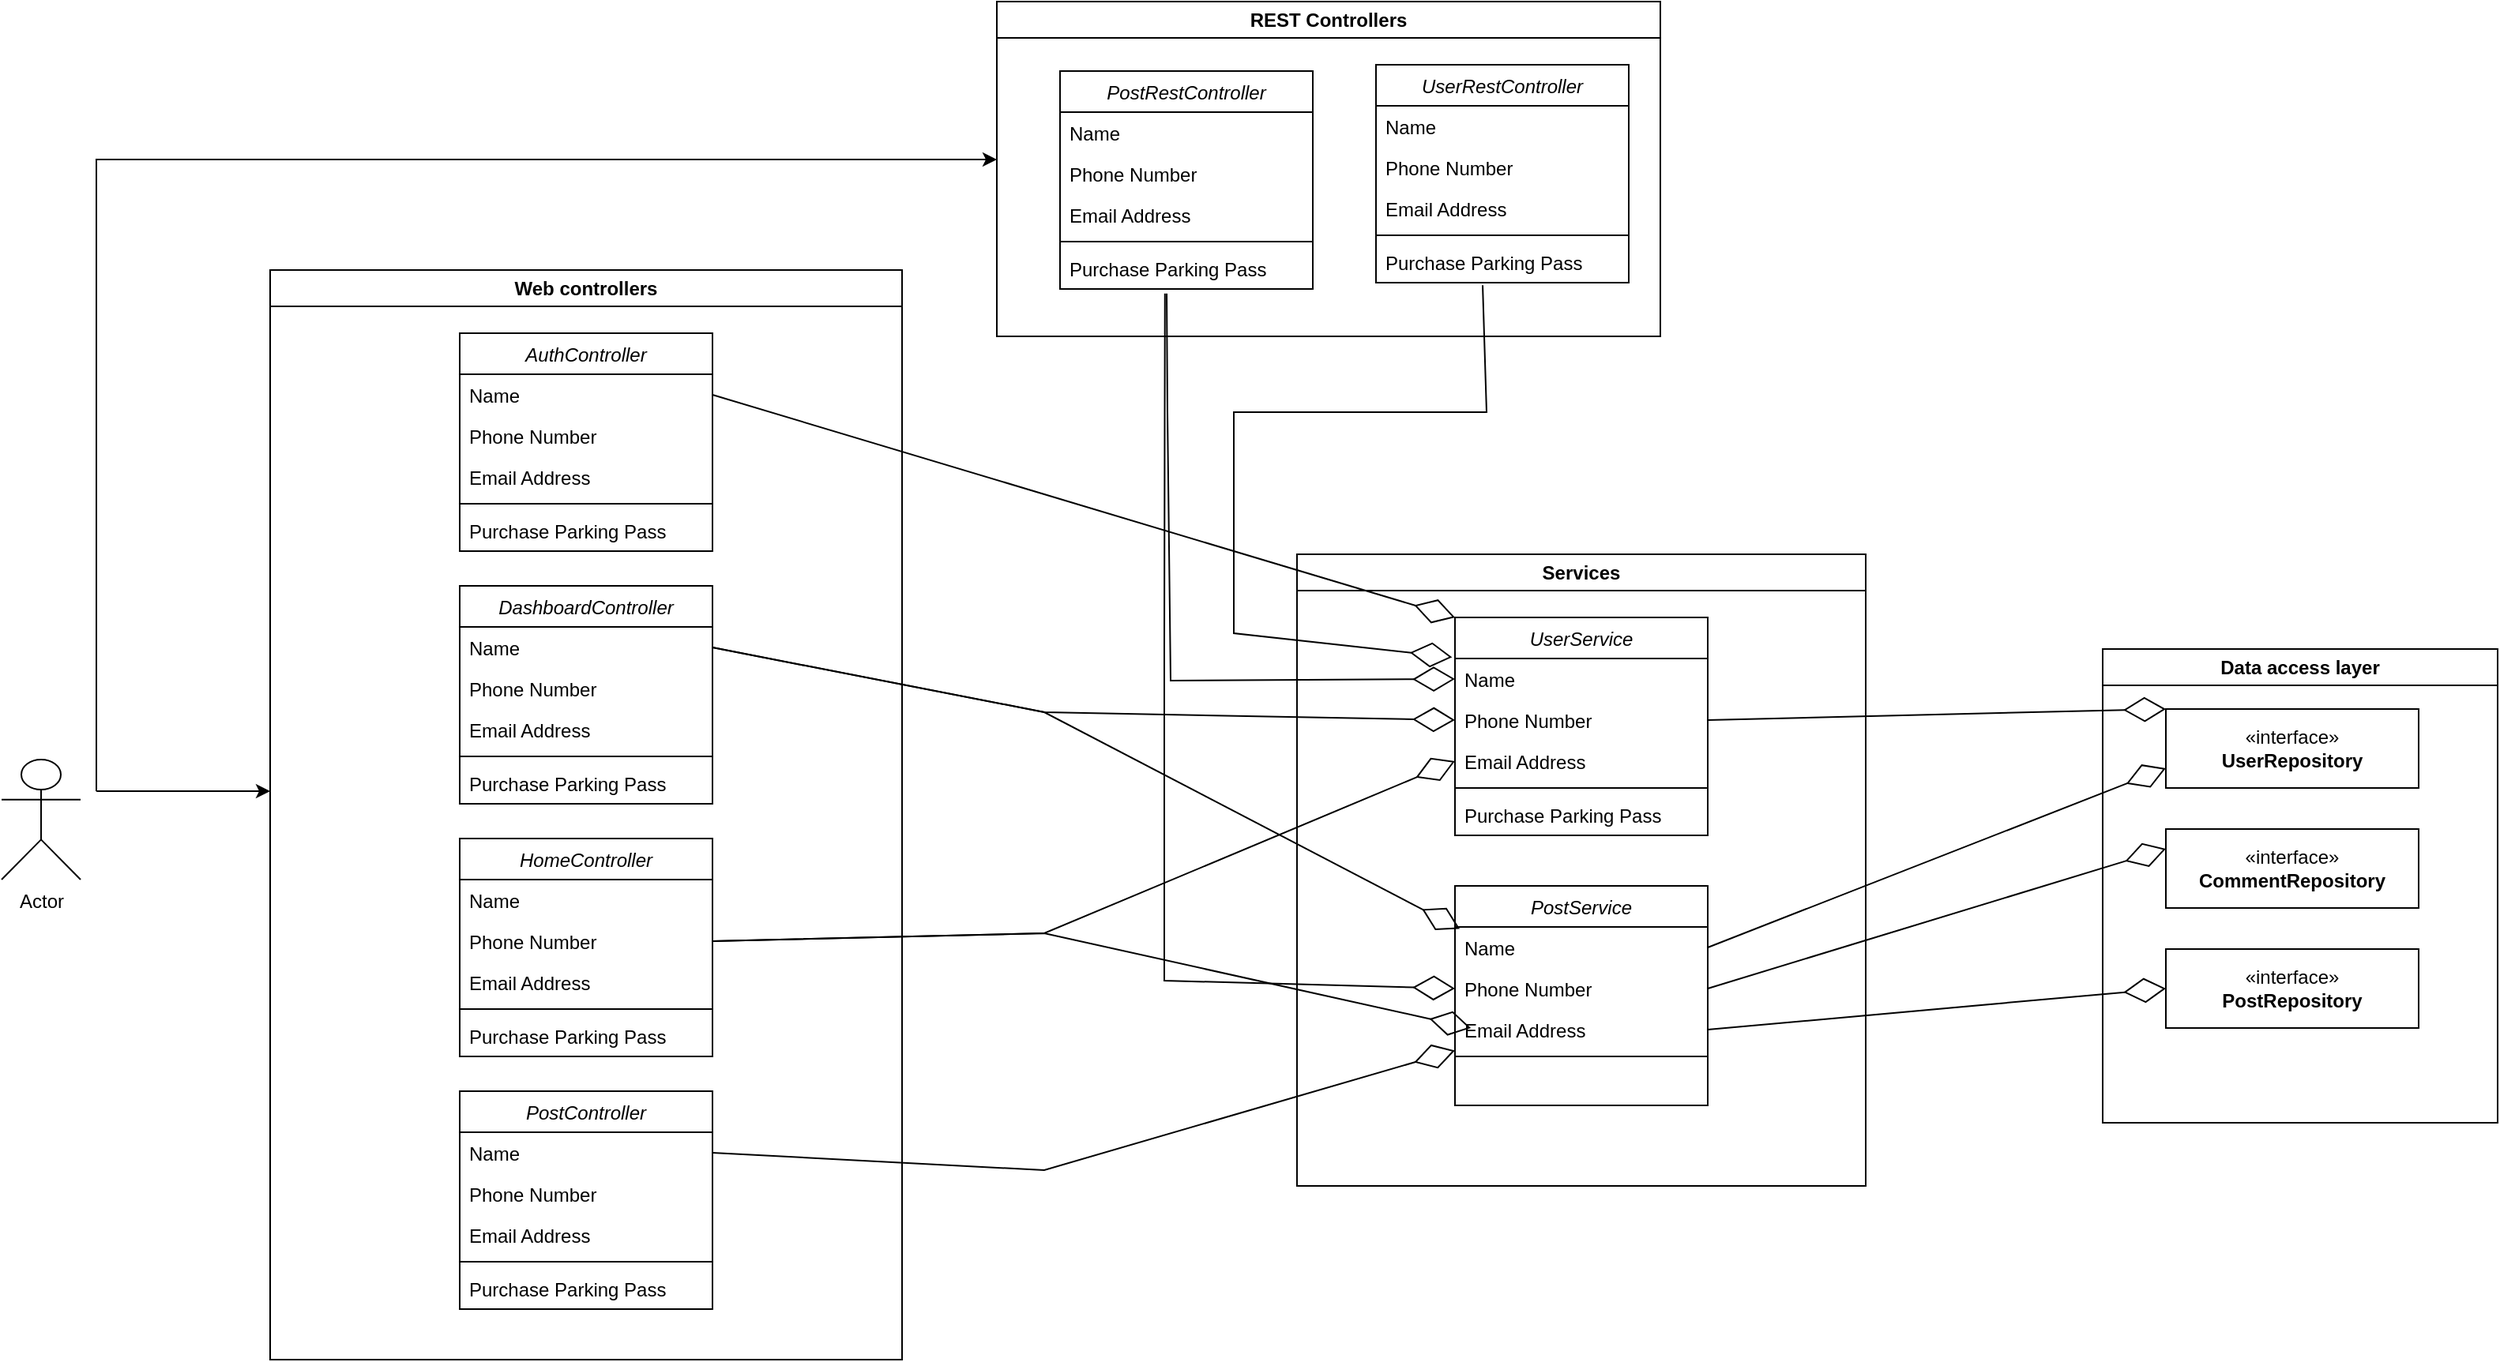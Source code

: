 <mxfile version="24.6.5" type="google">
  <diagram id="C5RBs43oDa-KdzZeNtuy" name="Page-1">
    <mxGraphModel grid="1" page="1" gridSize="10" guides="1" tooltips="1" connect="1" arrows="1" fold="1" pageScale="1" pageWidth="827" pageHeight="1169" math="0" shadow="0">
      <root>
        <mxCell id="WIyWlLk6GJQsqaUBKTNV-0" />
        <mxCell id="WIyWlLk6GJQsqaUBKTNV-1" parent="WIyWlLk6GJQsqaUBKTNV-0" />
        <mxCell id="z4HHx_3nLwUVMVr3qOZF-130" value="Web controllers" style="swimlane;whiteSpace=wrap;html=1;" vertex="1" parent="WIyWlLk6GJQsqaUBKTNV-1">
          <mxGeometry x="-650" y="390" width="400" height="690" as="geometry" />
        </mxCell>
        <mxCell id="z4HHx_3nLwUVMVr3qOZF-49" value="DashboardController" style="swimlane;fontStyle=2;align=center;verticalAlign=top;childLayout=stackLayout;horizontal=1;startSize=26;horizontalStack=0;resizeParent=1;resizeLast=0;collapsible=1;marginBottom=0;rounded=0;shadow=0;strokeWidth=1;" vertex="1" parent="z4HHx_3nLwUVMVr3qOZF-130">
          <mxGeometry x="120" y="200" width="160" height="138" as="geometry">
            <mxRectangle x="230" y="140" width="160" height="26" as="alternateBounds" />
          </mxGeometry>
        </mxCell>
        <mxCell id="z4HHx_3nLwUVMVr3qOZF-50" value="Name" style="text;align=left;verticalAlign=top;spacingLeft=4;spacingRight=4;overflow=hidden;rotatable=0;points=[[0,0.5],[1,0.5]];portConstraint=eastwest;" vertex="1" parent="z4HHx_3nLwUVMVr3qOZF-49">
          <mxGeometry y="26" width="160" height="26" as="geometry" />
        </mxCell>
        <mxCell id="z4HHx_3nLwUVMVr3qOZF-51" value="Phone Number" style="text;align=left;verticalAlign=top;spacingLeft=4;spacingRight=4;overflow=hidden;rotatable=0;points=[[0,0.5],[1,0.5]];portConstraint=eastwest;rounded=0;shadow=0;html=0;" vertex="1" parent="z4HHx_3nLwUVMVr3qOZF-49">
          <mxGeometry y="52" width="160" height="26" as="geometry" />
        </mxCell>
        <mxCell id="z4HHx_3nLwUVMVr3qOZF-52" value="Email Address" style="text;align=left;verticalAlign=top;spacingLeft=4;spacingRight=4;overflow=hidden;rotatable=0;points=[[0,0.5],[1,0.5]];portConstraint=eastwest;rounded=0;shadow=0;html=0;" vertex="1" parent="z4HHx_3nLwUVMVr3qOZF-49">
          <mxGeometry y="78" width="160" height="26" as="geometry" />
        </mxCell>
        <mxCell id="z4HHx_3nLwUVMVr3qOZF-53" value="" style="line;html=1;strokeWidth=1;align=left;verticalAlign=middle;spacingTop=-1;spacingLeft=3;spacingRight=3;rotatable=0;labelPosition=right;points=[];portConstraint=eastwest;" vertex="1" parent="z4HHx_3nLwUVMVr3qOZF-49">
          <mxGeometry y="104" width="160" height="8" as="geometry" />
        </mxCell>
        <mxCell id="z4HHx_3nLwUVMVr3qOZF-54" value="Purchase Parking Pass" style="text;align=left;verticalAlign=top;spacingLeft=4;spacingRight=4;overflow=hidden;rotatable=0;points=[[0,0.5],[1,0.5]];portConstraint=eastwest;" vertex="1" parent="z4HHx_3nLwUVMVr3qOZF-49">
          <mxGeometry y="112" width="160" height="26" as="geometry" />
        </mxCell>
        <mxCell id="z4HHx_3nLwUVMVr3qOZF-131" value="AuthController" style="swimlane;fontStyle=2;align=center;verticalAlign=top;childLayout=stackLayout;horizontal=1;startSize=26;horizontalStack=0;resizeParent=1;resizeLast=0;collapsible=1;marginBottom=0;rounded=0;shadow=0;strokeWidth=1;" vertex="1" parent="z4HHx_3nLwUVMVr3qOZF-130">
          <mxGeometry x="120" y="40" width="160" height="138" as="geometry">
            <mxRectangle x="230" y="140" width="160" height="26" as="alternateBounds" />
          </mxGeometry>
        </mxCell>
        <mxCell id="z4HHx_3nLwUVMVr3qOZF-132" value="Name" style="text;align=left;verticalAlign=top;spacingLeft=4;spacingRight=4;overflow=hidden;rotatable=0;points=[[0,0.5],[1,0.5]];portConstraint=eastwest;" vertex="1" parent="z4HHx_3nLwUVMVr3qOZF-131">
          <mxGeometry y="26" width="160" height="26" as="geometry" />
        </mxCell>
        <mxCell id="z4HHx_3nLwUVMVr3qOZF-133" value="Phone Number" style="text;align=left;verticalAlign=top;spacingLeft=4;spacingRight=4;overflow=hidden;rotatable=0;points=[[0,0.5],[1,0.5]];portConstraint=eastwest;rounded=0;shadow=0;html=0;" vertex="1" parent="z4HHx_3nLwUVMVr3qOZF-131">
          <mxGeometry y="52" width="160" height="26" as="geometry" />
        </mxCell>
        <mxCell id="z4HHx_3nLwUVMVr3qOZF-134" value="Email Address" style="text;align=left;verticalAlign=top;spacingLeft=4;spacingRight=4;overflow=hidden;rotatable=0;points=[[0,0.5],[1,0.5]];portConstraint=eastwest;rounded=0;shadow=0;html=0;" vertex="1" parent="z4HHx_3nLwUVMVr3qOZF-131">
          <mxGeometry y="78" width="160" height="26" as="geometry" />
        </mxCell>
        <mxCell id="z4HHx_3nLwUVMVr3qOZF-135" value="" style="line;html=1;strokeWidth=1;align=left;verticalAlign=middle;spacingTop=-1;spacingLeft=3;spacingRight=3;rotatable=0;labelPosition=right;points=[];portConstraint=eastwest;" vertex="1" parent="z4HHx_3nLwUVMVr3qOZF-131">
          <mxGeometry y="104" width="160" height="8" as="geometry" />
        </mxCell>
        <mxCell id="z4HHx_3nLwUVMVr3qOZF-136" value="Purchase Parking Pass" style="text;align=left;verticalAlign=top;spacingLeft=4;spacingRight=4;overflow=hidden;rotatable=0;points=[[0,0.5],[1,0.5]];portConstraint=eastwest;" vertex="1" parent="z4HHx_3nLwUVMVr3qOZF-131">
          <mxGeometry y="112" width="160" height="26" as="geometry" />
        </mxCell>
        <mxCell id="z4HHx_3nLwUVMVr3qOZF-143" value="HomeController" style="swimlane;fontStyle=2;align=center;verticalAlign=top;childLayout=stackLayout;horizontal=1;startSize=26;horizontalStack=0;resizeParent=1;resizeLast=0;collapsible=1;marginBottom=0;rounded=0;shadow=0;strokeWidth=1;" vertex="1" parent="z4HHx_3nLwUVMVr3qOZF-130">
          <mxGeometry x="120" y="360" width="160" height="138" as="geometry">
            <mxRectangle x="230" y="140" width="160" height="26" as="alternateBounds" />
          </mxGeometry>
        </mxCell>
        <mxCell id="z4HHx_3nLwUVMVr3qOZF-144" value="Name" style="text;align=left;verticalAlign=top;spacingLeft=4;spacingRight=4;overflow=hidden;rotatable=0;points=[[0,0.5],[1,0.5]];portConstraint=eastwest;" vertex="1" parent="z4HHx_3nLwUVMVr3qOZF-143">
          <mxGeometry y="26" width="160" height="26" as="geometry" />
        </mxCell>
        <mxCell id="z4HHx_3nLwUVMVr3qOZF-145" value="Phone Number" style="text;align=left;verticalAlign=top;spacingLeft=4;spacingRight=4;overflow=hidden;rotatable=0;points=[[0,0.5],[1,0.5]];portConstraint=eastwest;rounded=0;shadow=0;html=0;" vertex="1" parent="z4HHx_3nLwUVMVr3qOZF-143">
          <mxGeometry y="52" width="160" height="26" as="geometry" />
        </mxCell>
        <mxCell id="z4HHx_3nLwUVMVr3qOZF-146" value="Email Address" style="text;align=left;verticalAlign=top;spacingLeft=4;spacingRight=4;overflow=hidden;rotatable=0;points=[[0,0.5],[1,0.5]];portConstraint=eastwest;rounded=0;shadow=0;html=0;" vertex="1" parent="z4HHx_3nLwUVMVr3qOZF-143">
          <mxGeometry y="78" width="160" height="26" as="geometry" />
        </mxCell>
        <mxCell id="z4HHx_3nLwUVMVr3qOZF-147" value="" style="line;html=1;strokeWidth=1;align=left;verticalAlign=middle;spacingTop=-1;spacingLeft=3;spacingRight=3;rotatable=0;labelPosition=right;points=[];portConstraint=eastwest;" vertex="1" parent="z4HHx_3nLwUVMVr3qOZF-143">
          <mxGeometry y="104" width="160" height="8" as="geometry" />
        </mxCell>
        <mxCell id="z4HHx_3nLwUVMVr3qOZF-148" value="Purchase Parking Pass" style="text;align=left;verticalAlign=top;spacingLeft=4;spacingRight=4;overflow=hidden;rotatable=0;points=[[0,0.5],[1,0.5]];portConstraint=eastwest;" vertex="1" parent="z4HHx_3nLwUVMVr3qOZF-143">
          <mxGeometry y="112" width="160" height="26" as="geometry" />
        </mxCell>
        <mxCell id="z4HHx_3nLwUVMVr3qOZF-37" value="PostController" style="swimlane;fontStyle=2;align=center;verticalAlign=top;childLayout=stackLayout;horizontal=1;startSize=26;horizontalStack=0;resizeParent=1;resizeLast=0;collapsible=1;marginBottom=0;rounded=0;shadow=0;strokeWidth=1;" vertex="1" parent="z4HHx_3nLwUVMVr3qOZF-130">
          <mxGeometry x="120" y="520" width="160" height="138" as="geometry">
            <mxRectangle x="230" y="140" width="160" height="26" as="alternateBounds" />
          </mxGeometry>
        </mxCell>
        <mxCell id="z4HHx_3nLwUVMVr3qOZF-38" value="Name" style="text;align=left;verticalAlign=top;spacingLeft=4;spacingRight=4;overflow=hidden;rotatable=0;points=[[0,0.5],[1,0.5]];portConstraint=eastwest;" vertex="1" parent="z4HHx_3nLwUVMVr3qOZF-37">
          <mxGeometry y="26" width="160" height="26" as="geometry" />
        </mxCell>
        <mxCell id="z4HHx_3nLwUVMVr3qOZF-39" value="Phone Number" style="text;align=left;verticalAlign=top;spacingLeft=4;spacingRight=4;overflow=hidden;rotatable=0;points=[[0,0.5],[1,0.5]];portConstraint=eastwest;rounded=0;shadow=0;html=0;" vertex="1" parent="z4HHx_3nLwUVMVr3qOZF-37">
          <mxGeometry y="52" width="160" height="26" as="geometry" />
        </mxCell>
        <mxCell id="z4HHx_3nLwUVMVr3qOZF-40" value="Email Address" style="text;align=left;verticalAlign=top;spacingLeft=4;spacingRight=4;overflow=hidden;rotatable=0;points=[[0,0.5],[1,0.5]];portConstraint=eastwest;rounded=0;shadow=0;html=0;" vertex="1" parent="z4HHx_3nLwUVMVr3qOZF-37">
          <mxGeometry y="78" width="160" height="26" as="geometry" />
        </mxCell>
        <mxCell id="z4HHx_3nLwUVMVr3qOZF-41" value="" style="line;html=1;strokeWidth=1;align=left;verticalAlign=middle;spacingTop=-1;spacingLeft=3;spacingRight=3;rotatable=0;labelPosition=right;points=[];portConstraint=eastwest;" vertex="1" parent="z4HHx_3nLwUVMVr3qOZF-37">
          <mxGeometry y="104" width="160" height="8" as="geometry" />
        </mxCell>
        <mxCell id="z4HHx_3nLwUVMVr3qOZF-42" value="Purchase Parking Pass" style="text;align=left;verticalAlign=top;spacingLeft=4;spacingRight=4;overflow=hidden;rotatable=0;points=[[0,0.5],[1,0.5]];portConstraint=eastwest;" vertex="1" parent="z4HHx_3nLwUVMVr3qOZF-37">
          <mxGeometry y="112" width="160" height="26" as="geometry" />
        </mxCell>
        <mxCell id="sRyd3_VP2Nb4db6PmYxN-0" value="REST Controllers" style="swimlane;whiteSpace=wrap;html=1;" vertex="1" parent="WIyWlLk6GJQsqaUBKTNV-1">
          <mxGeometry x="-190" y="220" width="420" height="212" as="geometry" />
        </mxCell>
        <mxCell id="sRyd3_VP2Nb4db6PmYxN-1" value="PostRestController" style="swimlane;fontStyle=2;align=center;verticalAlign=top;childLayout=stackLayout;horizontal=1;startSize=26;horizontalStack=0;resizeParent=1;resizeLast=0;collapsible=1;marginBottom=0;rounded=0;shadow=0;strokeWidth=1;" vertex="1" parent="sRyd3_VP2Nb4db6PmYxN-0">
          <mxGeometry x="40" y="44" width="160" height="138" as="geometry">
            <mxRectangle x="230" y="140" width="160" height="26" as="alternateBounds" />
          </mxGeometry>
        </mxCell>
        <mxCell id="sRyd3_VP2Nb4db6PmYxN-2" value="Name" style="text;align=left;verticalAlign=top;spacingLeft=4;spacingRight=4;overflow=hidden;rotatable=0;points=[[0,0.5],[1,0.5]];portConstraint=eastwest;" vertex="1" parent="sRyd3_VP2Nb4db6PmYxN-1">
          <mxGeometry y="26" width="160" height="26" as="geometry" />
        </mxCell>
        <mxCell id="sRyd3_VP2Nb4db6PmYxN-3" value="Phone Number" style="text;align=left;verticalAlign=top;spacingLeft=4;spacingRight=4;overflow=hidden;rotatable=0;points=[[0,0.5],[1,0.5]];portConstraint=eastwest;rounded=0;shadow=0;html=0;" vertex="1" parent="sRyd3_VP2Nb4db6PmYxN-1">
          <mxGeometry y="52" width="160" height="26" as="geometry" />
        </mxCell>
        <mxCell id="sRyd3_VP2Nb4db6PmYxN-4" value="Email Address" style="text;align=left;verticalAlign=top;spacingLeft=4;spacingRight=4;overflow=hidden;rotatable=0;points=[[0,0.5],[1,0.5]];portConstraint=eastwest;rounded=0;shadow=0;html=0;" vertex="1" parent="sRyd3_VP2Nb4db6PmYxN-1">
          <mxGeometry y="78" width="160" height="26" as="geometry" />
        </mxCell>
        <mxCell id="sRyd3_VP2Nb4db6PmYxN-5" value="" style="line;html=1;strokeWidth=1;align=left;verticalAlign=middle;spacingTop=-1;spacingLeft=3;spacingRight=3;rotatable=0;labelPosition=right;points=[];portConstraint=eastwest;" vertex="1" parent="sRyd3_VP2Nb4db6PmYxN-1">
          <mxGeometry y="104" width="160" height="8" as="geometry" />
        </mxCell>
        <mxCell id="sRyd3_VP2Nb4db6PmYxN-6" value="Purchase Parking Pass" style="text;align=left;verticalAlign=top;spacingLeft=4;spacingRight=4;overflow=hidden;rotatable=0;points=[[0,0.5],[1,0.5]];portConstraint=eastwest;" vertex="1" parent="sRyd3_VP2Nb4db6PmYxN-1">
          <mxGeometry y="112" width="160" height="26" as="geometry" />
        </mxCell>
        <mxCell id="sRyd3_VP2Nb4db6PmYxN-7" value="UserRestController" style="swimlane;fontStyle=2;align=center;verticalAlign=top;childLayout=stackLayout;horizontal=1;startSize=26;horizontalStack=0;resizeParent=1;resizeLast=0;collapsible=1;marginBottom=0;rounded=0;shadow=0;strokeWidth=1;" vertex="1" parent="sRyd3_VP2Nb4db6PmYxN-0">
          <mxGeometry x="240" y="40" width="160" height="138" as="geometry">
            <mxRectangle x="230" y="140" width="160" height="26" as="alternateBounds" />
          </mxGeometry>
        </mxCell>
        <mxCell id="sRyd3_VP2Nb4db6PmYxN-8" value="Name" style="text;align=left;verticalAlign=top;spacingLeft=4;spacingRight=4;overflow=hidden;rotatable=0;points=[[0,0.5],[1,0.5]];portConstraint=eastwest;" vertex="1" parent="sRyd3_VP2Nb4db6PmYxN-7">
          <mxGeometry y="26" width="160" height="26" as="geometry" />
        </mxCell>
        <mxCell id="sRyd3_VP2Nb4db6PmYxN-9" value="Phone Number" style="text;align=left;verticalAlign=top;spacingLeft=4;spacingRight=4;overflow=hidden;rotatable=0;points=[[0,0.5],[1,0.5]];portConstraint=eastwest;rounded=0;shadow=0;html=0;" vertex="1" parent="sRyd3_VP2Nb4db6PmYxN-7">
          <mxGeometry y="52" width="160" height="26" as="geometry" />
        </mxCell>
        <mxCell id="sRyd3_VP2Nb4db6PmYxN-10" value="Email Address" style="text;align=left;verticalAlign=top;spacingLeft=4;spacingRight=4;overflow=hidden;rotatable=0;points=[[0,0.5],[1,0.5]];portConstraint=eastwest;rounded=0;shadow=0;html=0;" vertex="1" parent="sRyd3_VP2Nb4db6PmYxN-7">
          <mxGeometry y="78" width="160" height="26" as="geometry" />
        </mxCell>
        <mxCell id="sRyd3_VP2Nb4db6PmYxN-11" value="" style="line;html=1;strokeWidth=1;align=left;verticalAlign=middle;spacingTop=-1;spacingLeft=3;spacingRight=3;rotatable=0;labelPosition=right;points=[];portConstraint=eastwest;" vertex="1" parent="sRyd3_VP2Nb4db6PmYxN-7">
          <mxGeometry y="104" width="160" height="8" as="geometry" />
        </mxCell>
        <mxCell id="sRyd3_VP2Nb4db6PmYxN-12" value="Purchase Parking Pass" style="text;align=left;verticalAlign=top;spacingLeft=4;spacingRight=4;overflow=hidden;rotatable=0;points=[[0,0.5],[1,0.5]];portConstraint=eastwest;" vertex="1" parent="sRyd3_VP2Nb4db6PmYxN-7">
          <mxGeometry y="112" width="160" height="26" as="geometry" />
        </mxCell>
        <mxCell id="sRyd3_VP2Nb4db6PmYxN-31" value="Services" style="swimlane;whiteSpace=wrap;html=1;" vertex="1" parent="WIyWlLk6GJQsqaUBKTNV-1">
          <mxGeometry y="570" width="360" height="400" as="geometry" />
        </mxCell>
        <mxCell id="z4HHx_3nLwUVMVr3qOZF-0" value="UserService" style="swimlane;fontStyle=2;align=center;verticalAlign=top;childLayout=stackLayout;horizontal=1;startSize=26;horizontalStack=0;resizeParent=1;resizeLast=0;collapsible=1;marginBottom=0;rounded=0;shadow=0;strokeWidth=1;" vertex="1" parent="sRyd3_VP2Nb4db6PmYxN-31">
          <mxGeometry x="100" y="40" width="160" height="138" as="geometry">
            <mxRectangle x="230" y="140" width="160" height="26" as="alternateBounds" />
          </mxGeometry>
        </mxCell>
        <mxCell id="z4HHx_3nLwUVMVr3qOZF-1" value="Name" style="text;align=left;verticalAlign=top;spacingLeft=4;spacingRight=4;overflow=hidden;rotatable=0;points=[[0,0.5],[1,0.5]];portConstraint=eastwest;" vertex="1" parent="z4HHx_3nLwUVMVr3qOZF-0">
          <mxGeometry y="26" width="160" height="26" as="geometry" />
        </mxCell>
        <mxCell id="z4HHx_3nLwUVMVr3qOZF-2" value="Phone Number" style="text;align=left;verticalAlign=top;spacingLeft=4;spacingRight=4;overflow=hidden;rotatable=0;points=[[0,0.5],[1,0.5]];portConstraint=eastwest;rounded=0;shadow=0;html=0;" vertex="1" parent="z4HHx_3nLwUVMVr3qOZF-0">
          <mxGeometry y="52" width="160" height="26" as="geometry" />
        </mxCell>
        <mxCell id="z4HHx_3nLwUVMVr3qOZF-3" value="Email Address" style="text;align=left;verticalAlign=top;spacingLeft=4;spacingRight=4;overflow=hidden;rotatable=0;points=[[0,0.5],[1,0.5]];portConstraint=eastwest;rounded=0;shadow=0;html=0;" vertex="1" parent="z4HHx_3nLwUVMVr3qOZF-0">
          <mxGeometry y="78" width="160" height="26" as="geometry" />
        </mxCell>
        <mxCell id="z4HHx_3nLwUVMVr3qOZF-4" value="" style="line;html=1;strokeWidth=1;align=left;verticalAlign=middle;spacingTop=-1;spacingLeft=3;spacingRight=3;rotatable=0;labelPosition=right;points=[];portConstraint=eastwest;" vertex="1" parent="z4HHx_3nLwUVMVr3qOZF-0">
          <mxGeometry y="104" width="160" height="8" as="geometry" />
        </mxCell>
        <mxCell id="z4HHx_3nLwUVMVr3qOZF-5" value="Purchase Parking Pass" style="text;align=left;verticalAlign=top;spacingLeft=4;spacingRight=4;overflow=hidden;rotatable=0;points=[[0,0.5],[1,0.5]];portConstraint=eastwest;" vertex="1" parent="z4HHx_3nLwUVMVr3qOZF-0">
          <mxGeometry y="112" width="160" height="26" as="geometry" />
        </mxCell>
        <mxCell id="z4HHx_3nLwUVMVr3qOZF-18" value="PostService" style="swimlane;fontStyle=2;align=center;verticalAlign=top;childLayout=stackLayout;horizontal=1;startSize=26;horizontalStack=0;resizeParent=1;resizeLast=0;collapsible=1;marginBottom=0;rounded=0;shadow=0;strokeWidth=1;" vertex="1" parent="sRyd3_VP2Nb4db6PmYxN-31">
          <mxGeometry x="100" y="210" width="160" height="139" as="geometry">
            <mxRectangle x="230" y="140" width="160" height="26" as="alternateBounds" />
          </mxGeometry>
        </mxCell>
        <mxCell id="z4HHx_3nLwUVMVr3qOZF-19" value="Name" style="text;align=left;verticalAlign=top;spacingLeft=4;spacingRight=4;overflow=hidden;rotatable=0;points=[[0,0.5],[1,0.5]];portConstraint=eastwest;" vertex="1" parent="z4HHx_3nLwUVMVr3qOZF-18">
          <mxGeometry y="26" width="160" height="26" as="geometry" />
        </mxCell>
        <mxCell id="z4HHx_3nLwUVMVr3qOZF-20" value="Phone Number" style="text;align=left;verticalAlign=top;spacingLeft=4;spacingRight=4;overflow=hidden;rotatable=0;points=[[0,0.5],[1,0.5]];portConstraint=eastwest;rounded=0;shadow=0;html=0;" vertex="1" parent="z4HHx_3nLwUVMVr3qOZF-18">
          <mxGeometry y="52" width="160" height="26" as="geometry" />
        </mxCell>
        <mxCell id="z4HHx_3nLwUVMVr3qOZF-21" value="Email Address" style="text;align=left;verticalAlign=top;spacingLeft=4;spacingRight=4;overflow=hidden;rotatable=0;points=[[0,0.5],[1,0.5]];portConstraint=eastwest;rounded=0;shadow=0;html=0;" vertex="1" parent="z4HHx_3nLwUVMVr3qOZF-18">
          <mxGeometry y="78" width="160" height="26" as="geometry" />
        </mxCell>
        <mxCell id="z4HHx_3nLwUVMVr3qOZF-22" value="" style="line;html=1;strokeWidth=1;align=left;verticalAlign=middle;spacingTop=-1;spacingLeft=3;spacingRight=3;rotatable=0;labelPosition=right;points=[];portConstraint=eastwest;" vertex="1" parent="z4HHx_3nLwUVMVr3qOZF-18">
          <mxGeometry y="104" width="160" height="8" as="geometry" />
        </mxCell>
        <mxCell id="sRyd3_VP2Nb4db6PmYxN-45" value="" style="endArrow=diamondThin;endFill=0;endSize=24;html=1;rounded=0;exitX=1;exitY=0.5;exitDx=0;exitDy=0;entryX=0;entryY=0.75;entryDx=0;entryDy=0;" edge="1" parent="WIyWlLk6GJQsqaUBKTNV-1" source="z4HHx_3nLwUVMVr3qOZF-38" target="z4HHx_3nLwUVMVr3qOZF-18">
          <mxGeometry width="160" relative="1" as="geometry">
            <mxPoint x="-350" y="520" as="sourcePoint" />
            <mxPoint x="-190" y="520" as="targetPoint" />
            <Array as="points">
              <mxPoint x="-160" y="960" />
            </Array>
          </mxGeometry>
        </mxCell>
        <mxCell id="sRyd3_VP2Nb4db6PmYxN-46" value="" style="endArrow=diamondThin;endFill=0;endSize=24;html=1;rounded=0;exitX=1;exitY=0.5;exitDx=0;exitDy=0;entryX=0;entryY=0.5;entryDx=0;entryDy=0;" edge="1" parent="WIyWlLk6GJQsqaUBKTNV-1" source="z4HHx_3nLwUVMVr3qOZF-50" target="z4HHx_3nLwUVMVr3qOZF-2">
          <mxGeometry width="160" relative="1" as="geometry">
            <mxPoint x="-310" y="740" as="sourcePoint" />
            <mxPoint x="-150" y="740" as="targetPoint" />
            <Array as="points">
              <mxPoint x="-160" y="670" />
            </Array>
          </mxGeometry>
        </mxCell>
        <mxCell id="sRyd3_VP2Nb4db6PmYxN-47" value="" style="endArrow=diamondThin;endFill=0;endSize=24;html=1;rounded=0;exitX=1;exitY=0.5;exitDx=0;exitDy=0;entryX=0.019;entryY=0.045;entryDx=0;entryDy=0;entryPerimeter=0;" edge="1" parent="WIyWlLk6GJQsqaUBKTNV-1" source="z4HHx_3nLwUVMVr3qOZF-50" target="z4HHx_3nLwUVMVr3qOZF-19">
          <mxGeometry width="160" relative="1" as="geometry">
            <mxPoint x="-360" y="640" as="sourcePoint" />
            <mxPoint x="110" y="685" as="targetPoint" />
            <Array as="points">
              <mxPoint x="-160" y="670" />
            </Array>
          </mxGeometry>
        </mxCell>
        <mxCell id="sRyd3_VP2Nb4db6PmYxN-48" value="" style="endArrow=diamondThin;endFill=0;endSize=24;html=1;rounded=0;exitX=1;exitY=0.5;exitDx=0;exitDy=0;entryX=0;entryY=0;entryDx=0;entryDy=0;" edge="1" parent="WIyWlLk6GJQsqaUBKTNV-1" source="z4HHx_3nLwUVMVr3qOZF-132" target="z4HHx_3nLwUVMVr3qOZF-0">
          <mxGeometry width="160" relative="1" as="geometry">
            <mxPoint x="-310" y="790" as="sourcePoint" />
            <mxPoint x="-150" y="790" as="targetPoint" />
          </mxGeometry>
        </mxCell>
        <mxCell id="sRyd3_VP2Nb4db6PmYxN-49" value="" style="endArrow=diamondThin;endFill=0;endSize=24;html=1;rounded=0;exitX=1;exitY=0.5;exitDx=0;exitDy=0;entryX=0;entryY=0.5;entryDx=0;entryDy=0;" edge="1" parent="WIyWlLk6GJQsqaUBKTNV-1" source="z4HHx_3nLwUVMVr3qOZF-145" target="z4HHx_3nLwUVMVr3qOZF-3">
          <mxGeometry width="160" relative="1" as="geometry">
            <mxPoint x="-210" y="790" as="sourcePoint" />
            <mxPoint x="-50" y="790" as="targetPoint" />
            <Array as="points">
              <mxPoint x="-160" y="810" />
            </Array>
          </mxGeometry>
        </mxCell>
        <mxCell id="sRyd3_VP2Nb4db6PmYxN-50" value="" style="endArrow=diamondThin;endFill=0;endSize=24;html=1;rounded=0;exitX=1;exitY=0.5;exitDx=0;exitDy=0;entryX=0.063;entryY=0.462;entryDx=0;entryDy=0;entryPerimeter=0;" edge="1" parent="WIyWlLk6GJQsqaUBKTNV-1" source="z4HHx_3nLwUVMVr3qOZF-145" target="z4HHx_3nLwUVMVr3qOZF-21">
          <mxGeometry width="160" relative="1" as="geometry">
            <mxPoint x="-200" y="820" as="sourcePoint" />
            <mxPoint x="-40" y="820" as="targetPoint" />
            <Array as="points">
              <mxPoint x="-160" y="810" />
            </Array>
          </mxGeometry>
        </mxCell>
        <mxCell id="sRyd3_VP2Nb4db6PmYxN-51" value="" style="endArrow=diamondThin;endFill=0;endSize=24;html=1;rounded=0;exitX=0.422;exitY=1.111;exitDx=0;exitDy=0;exitPerimeter=0;entryX=0;entryY=0.5;entryDx=0;entryDy=0;" edge="1" parent="WIyWlLk6GJQsqaUBKTNV-1" source="sRyd3_VP2Nb4db6PmYxN-6" target="z4HHx_3nLwUVMVr3qOZF-1">
          <mxGeometry width="160" relative="1" as="geometry">
            <mxPoint x="-160" y="500" as="sourcePoint" />
            <mxPoint y="500" as="targetPoint" />
            <Array as="points">
              <mxPoint x="-82" y="480" />
              <mxPoint x="-80" y="650" />
            </Array>
          </mxGeometry>
        </mxCell>
        <mxCell id="sRyd3_VP2Nb4db6PmYxN-52" value="" style="endArrow=diamondThin;endFill=0;endSize=24;html=1;rounded=0;exitX=0.415;exitY=1.111;exitDx=0;exitDy=0;exitPerimeter=0;entryX=0;entryY=0.5;entryDx=0;entryDy=0;" edge="1" parent="WIyWlLk6GJQsqaUBKTNV-1" source="sRyd3_VP2Nb4db6PmYxN-6" target="z4HHx_3nLwUVMVr3qOZF-20">
          <mxGeometry width="160" relative="1" as="geometry">
            <mxPoint x="180" y="640" as="sourcePoint" />
            <mxPoint x="340" y="640" as="targetPoint" />
            <Array as="points">
              <mxPoint x="-84" y="630" />
              <mxPoint x="-84" y="840" />
            </Array>
          </mxGeometry>
        </mxCell>
        <mxCell id="sRyd3_VP2Nb4db6PmYxN-53" value="" style="endArrow=diamondThin;endFill=0;endSize=24;html=1;rounded=0;exitX=0.422;exitY=1.063;exitDx=0;exitDy=0;exitPerimeter=0;entryX=-0.011;entryY=-0.031;entryDx=0;entryDy=0;entryPerimeter=0;" edge="1" parent="WIyWlLk6GJQsqaUBKTNV-1" source="sRyd3_VP2Nb4db6PmYxN-12" target="z4HHx_3nLwUVMVr3qOZF-1">
          <mxGeometry width="160" relative="1" as="geometry">
            <mxPoint x="100" y="500" as="sourcePoint" />
            <mxPoint x="260" y="500" as="targetPoint" />
            <Array as="points">
              <mxPoint x="120" y="480" />
              <mxPoint x="-40" y="480" />
              <mxPoint x="-40" y="620" />
            </Array>
          </mxGeometry>
        </mxCell>
        <mxCell id="sRyd3_VP2Nb4db6PmYxN-54" value="" style="endArrow=diamondThin;endFill=0;endSize=24;html=1;rounded=0;exitX=1;exitY=0.5;exitDx=0;exitDy=0;entryX=0;entryY=0;entryDx=0;entryDy=0;" edge="1" parent="WIyWlLk6GJQsqaUBKTNV-1" source="z4HHx_3nLwUVMVr3qOZF-2" target="z4HHx_3nLwUVMVr3qOZF-78">
          <mxGeometry width="160" relative="1" as="geometry">
            <mxPoint x="270" y="670" as="sourcePoint" />
            <mxPoint x="430" y="670" as="targetPoint" />
          </mxGeometry>
        </mxCell>
        <mxCell id="sRyd3_VP2Nb4db6PmYxN-55" value="" style="endArrow=diamondThin;endFill=0;endSize=24;html=1;rounded=0;exitX=1;exitY=0.5;exitDx=0;exitDy=0;entryX=0;entryY=0.25;entryDx=0;entryDy=0;" edge="1" parent="WIyWlLk6GJQsqaUBKTNV-1" source="z4HHx_3nLwUVMVr3qOZF-20" target="z4HHx_3nLwUVMVr3qOZF-76">
          <mxGeometry width="160" relative="1" as="geometry">
            <mxPoint x="420" y="820" as="sourcePoint" />
            <mxPoint x="580" y="820" as="targetPoint" />
          </mxGeometry>
        </mxCell>
        <mxCell id="sRyd3_VP2Nb4db6PmYxN-56" value="" style="endArrow=diamondThin;endFill=0;endSize=24;html=1;rounded=0;exitX=1;exitY=0.5;exitDx=0;exitDy=0;entryX=0;entryY=0.5;entryDx=0;entryDy=0;" edge="1" parent="WIyWlLk6GJQsqaUBKTNV-1" source="z4HHx_3nLwUVMVr3qOZF-21" target="z4HHx_3nLwUVMVr3qOZF-77">
          <mxGeometry width="160" relative="1" as="geometry">
            <mxPoint x="450" y="830" as="sourcePoint" />
            <mxPoint x="610" y="830" as="targetPoint" />
          </mxGeometry>
        </mxCell>
        <mxCell id="sRyd3_VP2Nb4db6PmYxN-57" value="" style="endArrow=diamondThin;endFill=0;endSize=24;html=1;rounded=0;exitX=1;exitY=0.5;exitDx=0;exitDy=0;entryX=0;entryY=0.75;entryDx=0;entryDy=0;" edge="1" parent="WIyWlLk6GJQsqaUBKTNV-1" source="z4HHx_3nLwUVMVr3qOZF-19" target="z4HHx_3nLwUVMVr3qOZF-78">
          <mxGeometry width="160" relative="1" as="geometry">
            <mxPoint x="480" y="870" as="sourcePoint" />
            <mxPoint x="700" y="770" as="targetPoint" />
          </mxGeometry>
        </mxCell>
        <mxCell id="sRyd3_VP2Nb4db6PmYxN-58" value="Actor" style="shape=umlActor;verticalLabelPosition=bottom;verticalAlign=top;html=1;" vertex="1" parent="WIyWlLk6GJQsqaUBKTNV-1">
          <mxGeometry x="-820" y="700" width="50" height="76" as="geometry" />
        </mxCell>
        <mxCell id="sRyd3_VP2Nb4db6PmYxN-65" value="" style="endArrow=classic;html=1;rounded=0;" edge="1" parent="WIyWlLk6GJQsqaUBKTNV-1">
          <mxGeometry width="50" height="50" relative="1" as="geometry">
            <mxPoint x="-760" y="720" as="sourcePoint" />
            <mxPoint x="-650" y="720" as="targetPoint" />
          </mxGeometry>
        </mxCell>
        <mxCell id="sRyd3_VP2Nb4db6PmYxN-66" value="" style="endArrow=classic;html=1;rounded=0;" edge="1" parent="WIyWlLk6GJQsqaUBKTNV-1">
          <mxGeometry width="50" height="50" relative="1" as="geometry">
            <mxPoint x="-760" y="720" as="sourcePoint" />
            <mxPoint x="-190" y="320" as="targetPoint" />
            <Array as="points">
              <mxPoint x="-760" y="320" />
            </Array>
          </mxGeometry>
        </mxCell>
        <mxCell id="sRyd3_VP2Nb4db6PmYxN-67" value="Data access layer" style="swimlane;whiteSpace=wrap;html=1;" vertex="1" parent="WIyWlLk6GJQsqaUBKTNV-1">
          <mxGeometry x="510" y="630" width="250" height="300" as="geometry" />
        </mxCell>
        <mxCell id="z4HHx_3nLwUVMVr3qOZF-78" value="«interface»&lt;br&gt;&lt;b&gt;UserRepository&lt;/b&gt;" style="html=1;whiteSpace=wrap;" vertex="1" parent="sRyd3_VP2Nb4db6PmYxN-67">
          <mxGeometry x="40" y="38" width="160" height="50" as="geometry" />
        </mxCell>
        <mxCell id="z4HHx_3nLwUVMVr3qOZF-76" value="«interface»&lt;br&gt;&lt;b&gt;CommentRepository&lt;/b&gt;" style="html=1;whiteSpace=wrap;" vertex="1" parent="sRyd3_VP2Nb4db6PmYxN-67">
          <mxGeometry x="40" y="113.995" width="160" height="50" as="geometry" />
        </mxCell>
        <mxCell id="z4HHx_3nLwUVMVr3qOZF-77" value="«interface»&lt;br&gt;&lt;b&gt;PostRepository&lt;/b&gt;" style="html=1;whiteSpace=wrap;" vertex="1" parent="sRyd3_VP2Nb4db6PmYxN-67">
          <mxGeometry x="40" y="190" width="160" height="50" as="geometry" />
        </mxCell>
      </root>
    </mxGraphModel>
  </diagram>
</mxfile>
